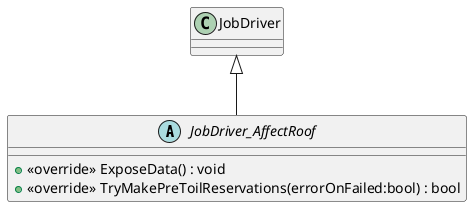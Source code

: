 @startuml
abstract class JobDriver_AffectRoof {
    + <<override>> ExposeData() : void
    + <<override>> TryMakePreToilReservations(errorOnFailed:bool) : bool
}
JobDriver <|-- JobDriver_AffectRoof
@enduml
